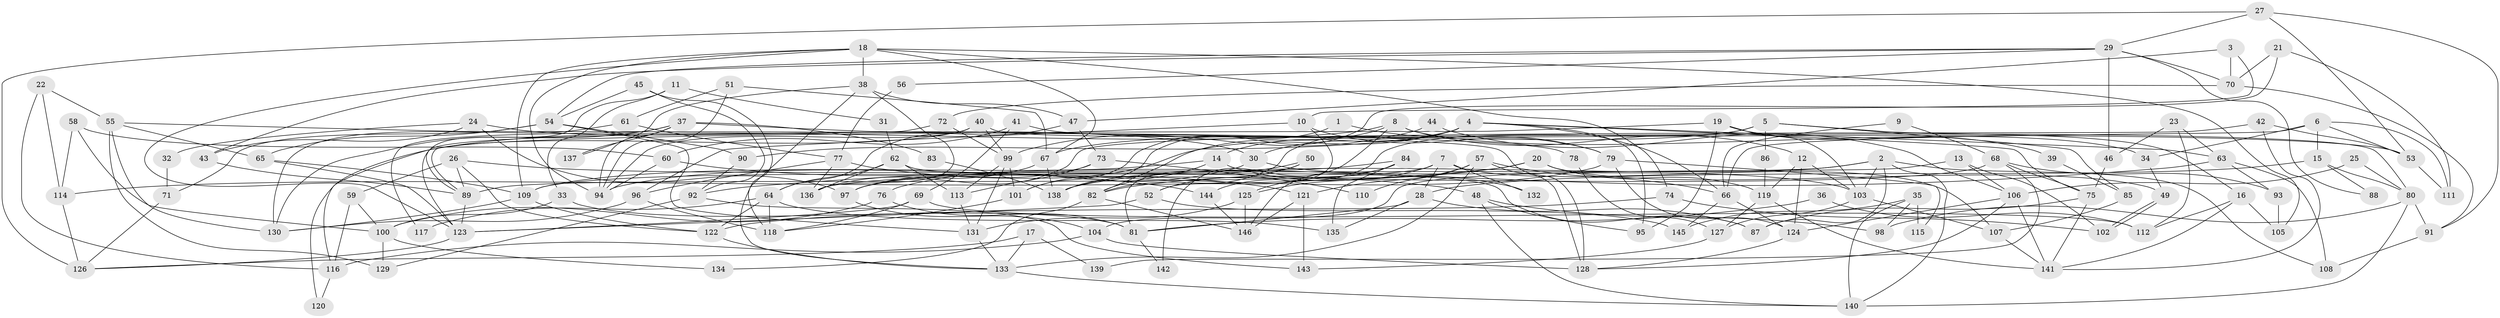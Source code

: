 // coarse degree distribution, {7: 0.0547945205479452, 3: 0.1917808219178082, 5: 0.2465753424657534, 2: 0.1232876712328767, 6: 0.1232876712328767, 4: 0.1232876712328767, 8: 0.0684931506849315, 10: 0.0136986301369863, 12: 0.0136986301369863, 14: 0.0136986301369863, 15: 0.0136986301369863, 11: 0.0136986301369863}
// Generated by graph-tools (version 1.1) at 2025/53/03/04/25 21:53:12]
// undirected, 146 vertices, 292 edges
graph export_dot {
graph [start="1"]
  node [color=gray90,style=filled];
  1;
  2;
  3;
  4;
  5;
  6;
  7;
  8;
  9;
  10;
  11;
  12;
  13;
  14;
  15;
  16;
  17;
  18;
  19;
  20;
  21;
  22;
  23;
  24;
  25;
  26;
  27;
  28;
  29;
  30;
  31;
  32;
  33;
  34;
  35;
  36;
  37;
  38;
  39;
  40;
  41;
  42;
  43;
  44;
  45;
  46;
  47;
  48;
  49;
  50;
  51;
  52;
  53;
  54;
  55;
  56;
  57;
  58;
  59;
  60;
  61;
  62;
  63;
  64;
  65;
  66;
  67;
  68;
  69;
  70;
  71;
  72;
  73;
  74;
  75;
  76;
  77;
  78;
  79;
  80;
  81;
  82;
  83;
  84;
  85;
  86;
  87;
  88;
  89;
  90;
  91;
  92;
  93;
  94;
  95;
  96;
  97;
  98;
  99;
  100;
  101;
  102;
  103;
  104;
  105;
  106;
  107;
  108;
  109;
  110;
  111;
  112;
  113;
  114;
  115;
  116;
  117;
  118;
  119;
  120;
  121;
  122;
  123;
  124;
  125;
  126;
  127;
  128;
  129;
  130;
  131;
  132;
  133;
  134;
  135;
  136;
  137;
  138;
  139;
  140;
  141;
  142;
  143;
  144;
  145;
  146;
  1 -- 79;
  1 -- 101;
  2 -- 136;
  2 -- 108;
  2 -- 87;
  2 -- 103;
  2 -- 138;
  2 -- 140;
  3 -- 70;
  3 -- 47;
  3 -- 10;
  4 -- 66;
  4 -- 101;
  4 -- 14;
  4 -- 30;
  4 -- 63;
  4 -- 75;
  4 -- 82;
  4 -- 90;
  4 -- 95;
  5 -- 67;
  5 -- 16;
  5 -- 85;
  5 -- 86;
  5 -- 144;
  6 -- 111;
  6 -- 53;
  6 -- 15;
  6 -- 34;
  6 -- 66;
  7 -- 28;
  7 -- 107;
  7 -- 89;
  7 -- 125;
  7 -- 132;
  8 -- 82;
  8 -- 12;
  8 -- 34;
  8 -- 120;
  8 -- 142;
  9 -- 68;
  9 -- 66;
  10 -- 79;
  10 -- 52;
  10 -- 96;
  11 -- 89;
  11 -- 33;
  11 -- 31;
  12 -- 119;
  12 -- 124;
  12 -- 103;
  13 -- 104;
  13 -- 102;
  13 -- 106;
  14 -- 82;
  14 -- 109;
  14 -- 132;
  15 -- 28;
  15 -- 80;
  15 -- 88;
  16 -- 141;
  16 -- 112;
  16 -- 105;
  17 -- 133;
  17 -- 126;
  17 -- 139;
  18 -- 94;
  18 -- 109;
  18 -- 38;
  18 -- 67;
  18 -- 74;
  18 -- 105;
  18 -- 123;
  19 -- 103;
  19 -- 95;
  19 -- 39;
  19 -- 89;
  20 -- 49;
  20 -- 114;
  20 -- 82;
  20 -- 119;
  21 -- 138;
  21 -- 70;
  21 -- 111;
  22 -- 55;
  22 -- 116;
  22 -- 114;
  23 -- 63;
  23 -- 46;
  23 -- 112;
  24 -- 97;
  24 -- 30;
  24 -- 32;
  24 -- 43;
  25 -- 80;
  25 -- 106;
  26 -- 89;
  26 -- 122;
  26 -- 48;
  26 -- 59;
  27 -- 91;
  27 -- 29;
  27 -- 53;
  27 -- 126;
  28 -- 87;
  28 -- 135;
  28 -- 81;
  29 -- 43;
  29 -- 54;
  29 -- 46;
  29 -- 56;
  29 -- 70;
  29 -- 88;
  30 -- 103;
  30 -- 76;
  31 -- 62;
  32 -- 71;
  33 -- 81;
  33 -- 100;
  34 -- 49;
  35 -- 140;
  35 -- 145;
  35 -- 98;
  35 -- 115;
  36 -- 112;
  36 -- 81;
  37 -- 130;
  37 -- 94;
  37 -- 78;
  37 -- 83;
  37 -- 117;
  37 -- 137;
  38 -- 133;
  38 -- 47;
  38 -- 136;
  38 -- 137;
  39 -- 85;
  40 -- 116;
  40 -- 80;
  40 -- 94;
  40 -- 99;
  41 -- 60;
  41 -- 53;
  41 -- 69;
  42 -- 97;
  42 -- 141;
  42 -- 53;
  43 -- 89;
  44 -- 99;
  44 -- 106;
  45 -- 54;
  45 -- 118;
  45 -- 92;
  46 -- 75;
  47 -- 64;
  47 -- 73;
  48 -- 140;
  48 -- 95;
  48 -- 98;
  49 -- 102;
  49 -- 102;
  50 -- 52;
  50 -- 138;
  50 -- 81;
  51 -- 67;
  51 -- 61;
  51 -- 94;
  52 -- 123;
  52 -- 145;
  53 -- 111;
  54 -- 131;
  54 -- 65;
  54 -- 71;
  54 -- 90;
  55 -- 65;
  55 -- 129;
  55 -- 128;
  55 -- 130;
  56 -- 77;
  57 -- 128;
  57 -- 121;
  57 -- 66;
  57 -- 110;
  57 -- 133;
  58 -- 114;
  58 -- 60;
  58 -- 100;
  59 -- 100;
  59 -- 116;
  60 -- 144;
  60 -- 94;
  61 -- 77;
  61 -- 130;
  62 -- 87;
  62 -- 136;
  62 -- 64;
  62 -- 113;
  63 -- 92;
  63 -- 93;
  63 -- 108;
  64 -- 122;
  64 -- 117;
  64 -- 118;
  64 -- 135;
  65 -- 109;
  65 -- 123;
  66 -- 124;
  66 -- 145;
  67 -- 136;
  67 -- 138;
  68 -- 93;
  68 -- 109;
  68 -- 75;
  68 -- 139;
  69 -- 123;
  69 -- 112;
  69 -- 118;
  70 -- 72;
  70 -- 91;
  71 -- 126;
  72 -- 123;
  72 -- 99;
  73 -- 113;
  73 -- 97;
  73 -- 110;
  74 -- 122;
  74 -- 102;
  75 -- 87;
  75 -- 141;
  76 -- 81;
  76 -- 100;
  77 -- 96;
  77 -- 121;
  77 -- 136;
  78 -- 127;
  79 -- 94;
  79 -- 124;
  79 -- 115;
  80 -- 98;
  80 -- 91;
  80 -- 140;
  81 -- 142;
  82 -- 134;
  82 -- 146;
  83 -- 138;
  84 -- 146;
  84 -- 125;
  84 -- 97;
  84 -- 135;
  85 -- 107;
  86 -- 119;
  89 -- 123;
  90 -- 92;
  91 -- 108;
  92 -- 129;
  92 -- 143;
  93 -- 105;
  96 -- 118;
  96 -- 130;
  97 -- 104;
  99 -- 113;
  99 -- 101;
  99 -- 131;
  100 -- 129;
  100 -- 134;
  101 -- 118;
  103 -- 107;
  103 -- 127;
  104 -- 128;
  104 -- 116;
  106 -- 124;
  106 -- 128;
  106 -- 141;
  107 -- 141;
  109 -- 130;
  109 -- 122;
  113 -- 131;
  114 -- 126;
  116 -- 120;
  119 -- 141;
  119 -- 127;
  121 -- 146;
  121 -- 143;
  122 -- 133;
  123 -- 126;
  124 -- 128;
  125 -- 131;
  125 -- 146;
  127 -- 143;
  131 -- 133;
  133 -- 140;
  144 -- 146;
}
